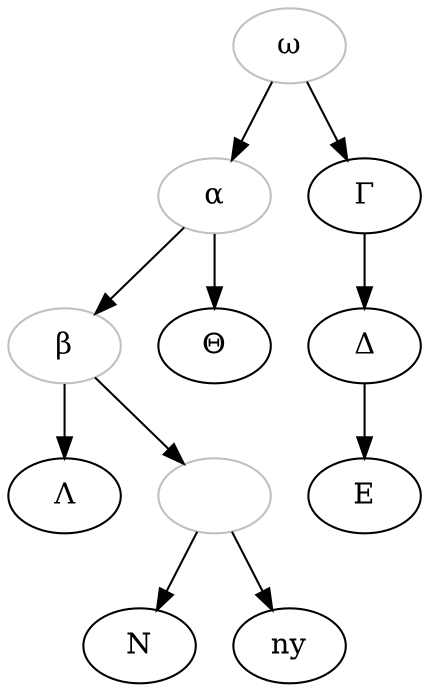 digraph {
archetyp[color="grey", label="ω"] ;
hyparchetypalpha [color="grey", label="α"] ;
hyparchetypbeta [color="grey", label="β"] ;
gamma [label="Γ"] ;
delta [label="Δ"] ;
theta [label="Θ"] ;
lambda [label="Λ"] ;
piandny [label="", color="grey"] ;
pi [label="Π"];
pi [label="Ν"];
epsilon [label="E"] ;
archetyp -> gamma ;
gamma -> delta ;
delta -> epsilon ;
archetyp -> hyparchetypalpha ;
hyparchetypalpha -> theta ;
hyparchetypalpha -> hyparchetypbeta ;
hyparchetypbeta -> lambda ;
hyparchetypbeta -> piandny ;
piandny -> pi;
piandny -> ny;
}